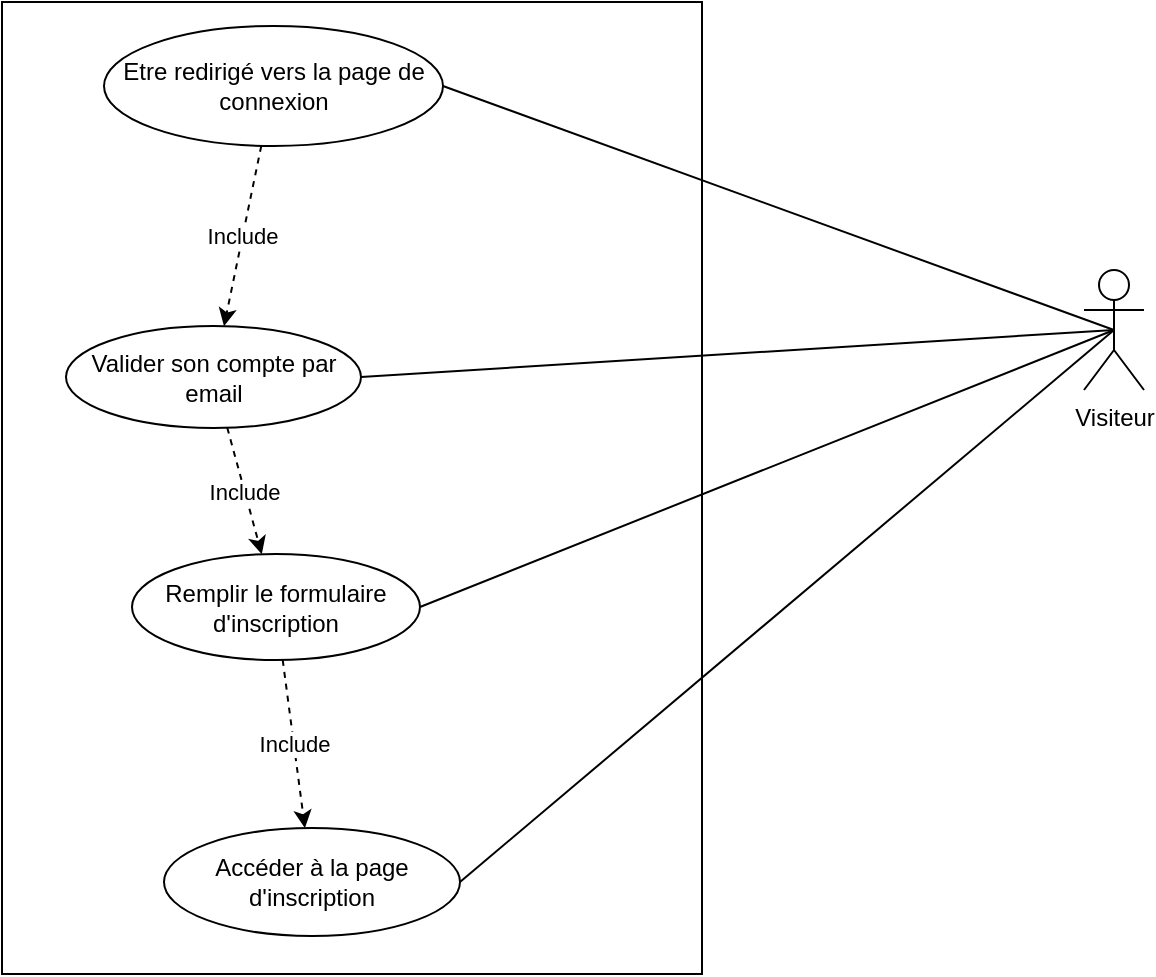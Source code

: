 <mxfile>
    <diagram id="kSyH4FgU_zwtrg-BeOPd" name="Page-1">
        <mxGraphModel dx="930" dy="406" grid="0" gridSize="10" guides="1" tooltips="1" connect="1" arrows="1" fold="1" page="1" pageScale="1" pageWidth="850" pageHeight="1100" background="#ffffff" math="0" shadow="0">
            <root>
                <mxCell id="0"/>
                <mxCell id="1" parent="0"/>
                <mxCell id="2" value="&lt;font color=&quot;#000000&quot;&gt;Visiteur&lt;/font&gt;" style="shape=umlActor;verticalLabelPosition=bottom;verticalAlign=top;html=1;outlineConnect=0;strokeColor=#000000;" vertex="1" parent="1">
                    <mxGeometry x="622" y="173" width="30" height="60" as="geometry"/>
                </mxCell>
                <mxCell id="3" value="" style="whiteSpace=wrap;html=1;strokeColor=#000000;fontColor=#000000;gradientColor=none;fillColor=none;" vertex="1" parent="1">
                    <mxGeometry x="81" y="39" width="350" height="486" as="geometry"/>
                </mxCell>
                <mxCell id="14" value="Include" style="edgeStyle=none;html=1;labelBackgroundColor=#FFFFFF;strokeColor=#000000;fontColor=#000000;dashed=1;" edge="1" parent="1" source="4" target="6">
                    <mxGeometry relative="1" as="geometry">
                        <Array as="points"/>
                    </mxGeometry>
                </mxCell>
                <mxCell id="4" value="Valider son compte par email" style="ellipse;whiteSpace=wrap;html=1;strokeColor=#000000;fontColor=#000000;fillColor=none;gradientColor=none;" vertex="1" parent="1">
                    <mxGeometry x="113" y="201" width="147.5" height="51" as="geometry"/>
                </mxCell>
                <mxCell id="5" value="" style="endArrow=none;html=1;fontColor=#000000;strokeColor=#000000;entryX=0.5;entryY=0.5;entryDx=0;entryDy=0;entryPerimeter=0;exitX=1;exitY=0.5;exitDx=0;exitDy=0;" edge="1" parent="1" source="4" target="2">
                    <mxGeometry width="50" height="50" relative="1" as="geometry">
                        <mxPoint x="399" y="117" as="sourcePoint"/>
                        <mxPoint x="449" y="67" as="targetPoint"/>
                    </mxGeometry>
                </mxCell>
                <mxCell id="16" value="Include" style="edgeStyle=none;html=1;dashed=1;labelBackgroundColor=#FFFFFF;strokeColor=#000000;fontColor=#000000;" edge="1" parent="1" source="6" target="9">
                    <mxGeometry relative="1" as="geometry"/>
                </mxCell>
                <mxCell id="6" value="Remplir le formulaire&lt;br&gt;d'inscription" style="ellipse;whiteSpace=wrap;html=1;strokeColor=#000000;fontColor=#000000;fillColor=none;gradientColor=none;" vertex="1" parent="1">
                    <mxGeometry x="146" y="315" width="144" height="53" as="geometry"/>
                </mxCell>
                <mxCell id="8" value="" style="endArrow=none;html=1;strokeColor=#000000;fontColor=#000000;entryX=0.5;entryY=0.5;entryDx=0;entryDy=0;entryPerimeter=0;exitX=1;exitY=0.5;exitDx=0;exitDy=0;" edge="1" parent="1" source="6" target="2">
                    <mxGeometry width="50" height="50" relative="1" as="geometry">
                        <mxPoint x="262" y="220" as="sourcePoint"/>
                        <mxPoint x="315" y="170" as="targetPoint"/>
                    </mxGeometry>
                </mxCell>
                <mxCell id="9" value="Accéder à la page d'inscription" style="ellipse;whiteSpace=wrap;html=1;strokeColor=#000000;fontColor=#000000;fillColor=none;gradientColor=none;" vertex="1" parent="1">
                    <mxGeometry x="162" y="452" width="148" height="54" as="geometry"/>
                </mxCell>
                <mxCell id="10" value="" style="endArrow=none;html=1;strokeColor=#000000;fontColor=#000000;exitX=1;exitY=0.5;exitDx=0;exitDy=0;entryX=0.5;entryY=0.5;entryDx=0;entryDy=0;entryPerimeter=0;" edge="1" parent="1" source="9" target="2">
                    <mxGeometry width="50" height="50" relative="1" as="geometry">
                        <mxPoint x="324" y="136.5" as="sourcePoint"/>
                        <mxPoint x="483" y="143" as="targetPoint"/>
                    </mxGeometry>
                </mxCell>
                <mxCell id="12" value="" style="endArrow=none;html=1;strokeColor=#000000;fontColor=#000000;exitX=1;exitY=0.5;exitDx=0;exitDy=0;entryX=0.5;entryY=0.5;entryDx=0;entryDy=0;entryPerimeter=0;" edge="1" parent="1" source="18" target="2">
                    <mxGeometry width="50" height="50" relative="1" as="geometry">
                        <mxPoint x="314.0" y="415.0" as="sourcePoint"/>
                        <mxPoint x="481" y="145" as="targetPoint"/>
                    </mxGeometry>
                </mxCell>
                <mxCell id="19" value="Include" style="edgeStyle=none;html=1;dashed=1;labelBackgroundColor=#FFFFFF;strokeColor=#000000;fontColor=#000000;" edge="1" parent="1" source="18" target="4">
                    <mxGeometry relative="1" as="geometry"/>
                </mxCell>
                <mxCell id="18" value="Etre redirigé vers la page de connexion" style="ellipse;whiteSpace=wrap;html=1;strokeColor=#000000;fontColor=#000000;fillColor=none;gradientColor=none;" vertex="1" parent="1">
                    <mxGeometry x="132" y="51" width="169.5" height="60" as="geometry"/>
                </mxCell>
            </root>
        </mxGraphModel>
    </diagram>
</mxfile>